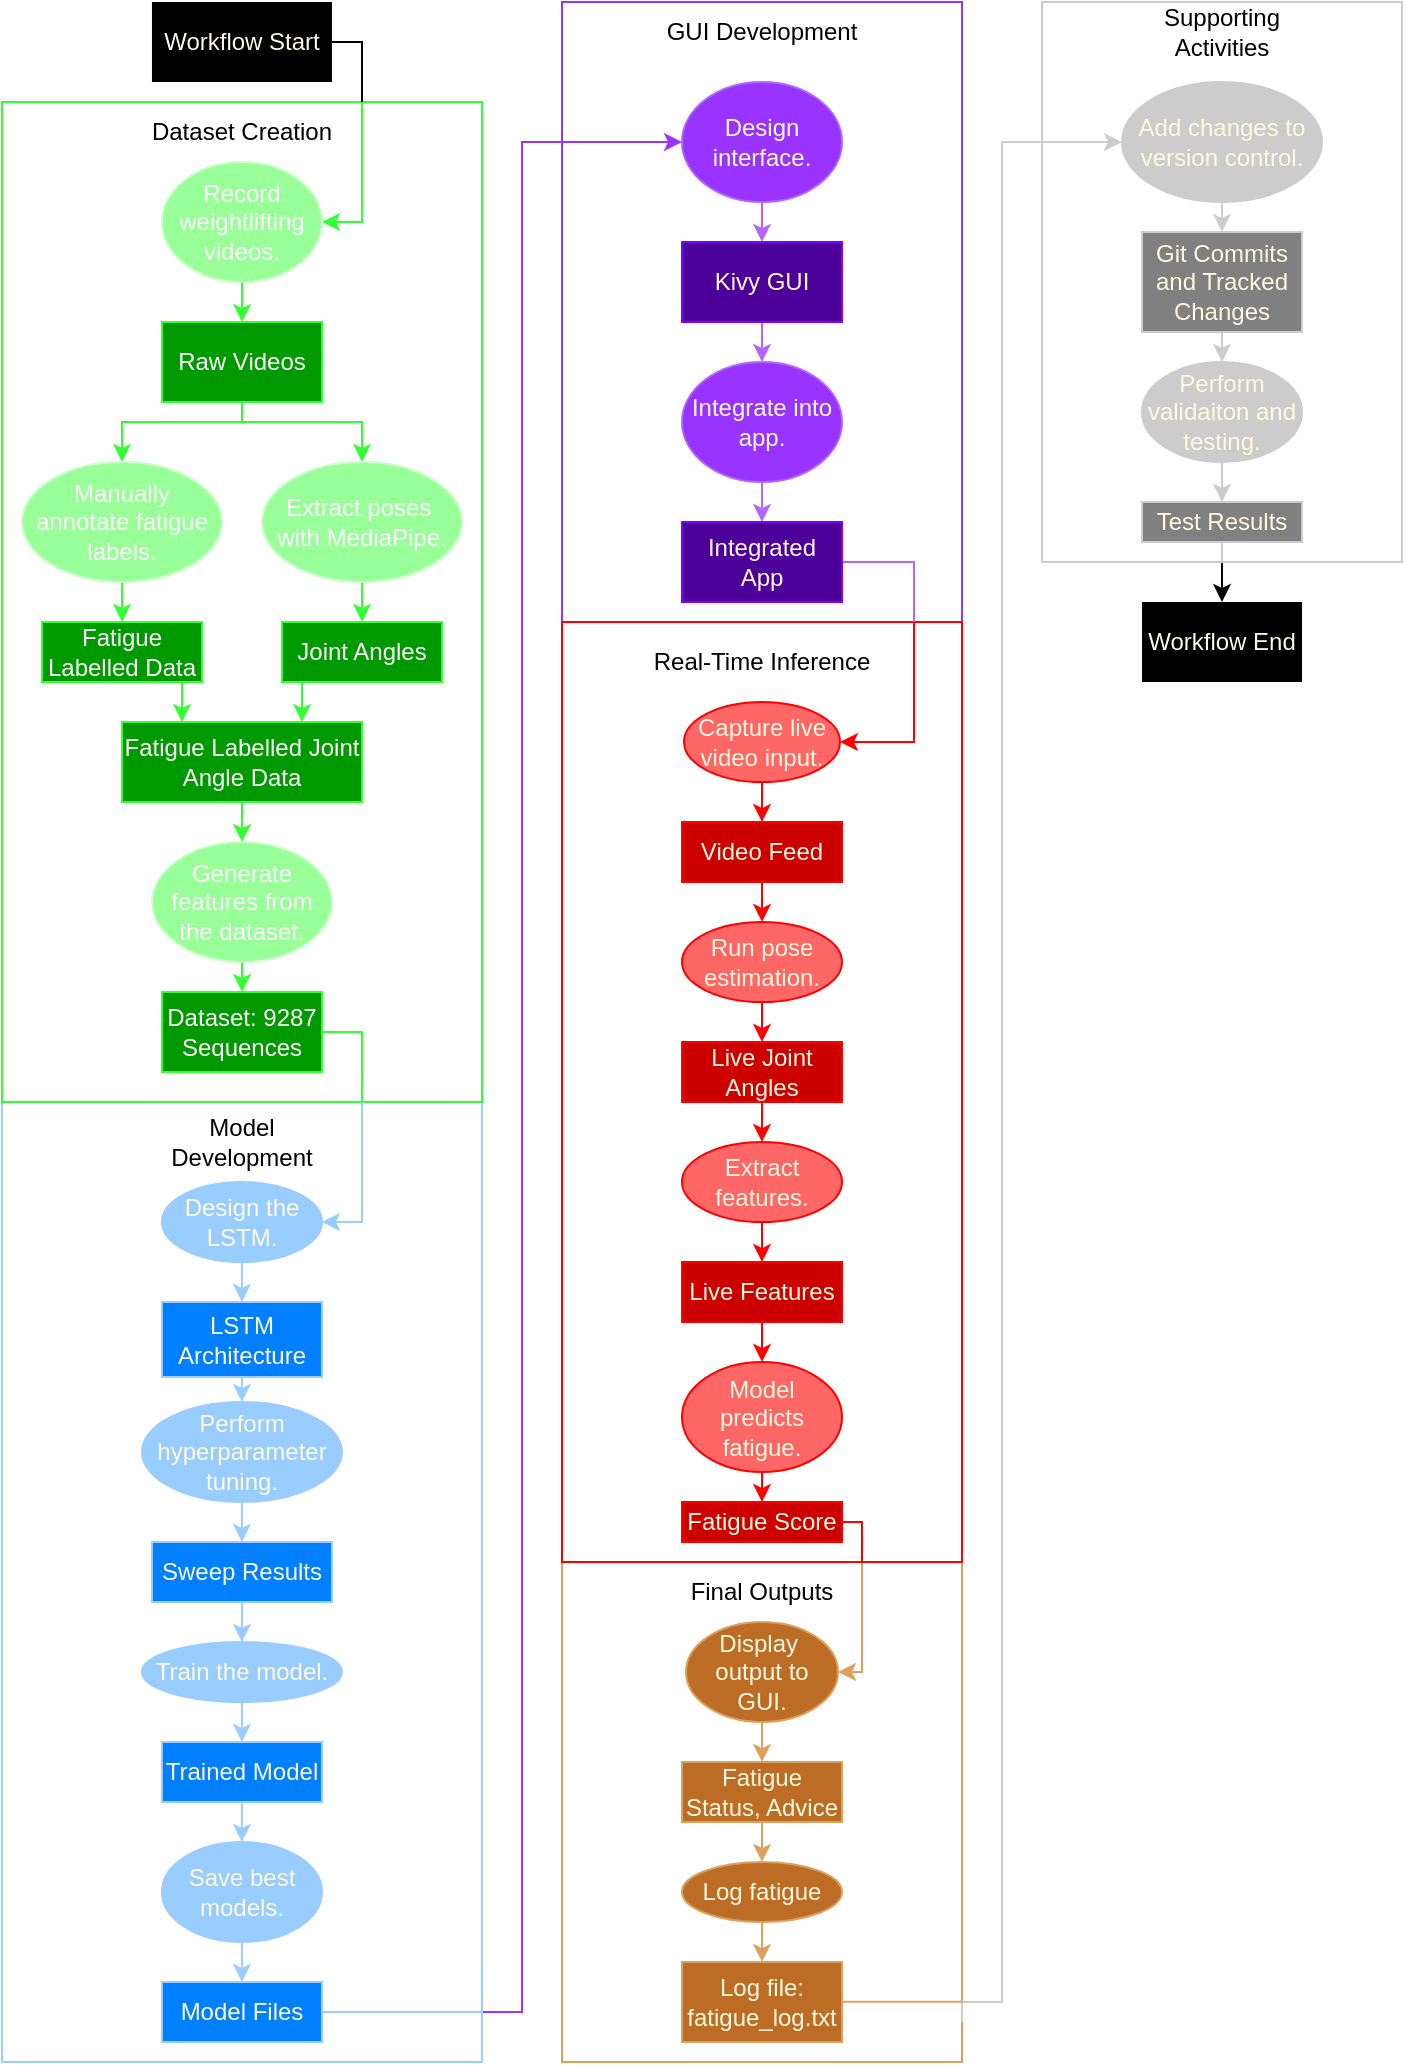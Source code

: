 <mxfile version="20.7.4" type="device"><diagram id="C5RBs43oDa-KdzZeNtuy" name="Page-1"><mxGraphModel dx="1318" dy="1180" grid="1" gridSize="10" guides="1" tooltips="1" connect="1" arrows="1" fold="1" page="1" pageScale="1" pageWidth="827" pageHeight="1169" background="light-dark(#FFFFFF,#FFFFFF)" math="0" shadow="0"><root><mxCell id="WIyWlLk6GJQsqaUBKTNV-0"/><mxCell id="WIyWlLk6GJQsqaUBKTNV-1" parent="WIyWlLk6GJQsqaUBKTNV-0"/><mxCell id="bre2zQfFHuCW60rsDIsT-33" value="" style="rounded=0;whiteSpace=wrap;html=1;fillColor=none;labelBackgroundColor=none;strokeColor=#99CCFF;fontColor=#FEFAE0;" parent="WIyWlLk6GJQsqaUBKTNV-1" vertex="1"><mxGeometry x="39.97" y="560" width="240" height="480" as="geometry"/></mxCell><mxCell id="bre2zQfFHuCW60rsDIsT-97" value="" style="rounded=0;whiteSpace=wrap;html=1;fillColor=none;labelBackgroundColor=none;strokeColor=#DDA15E;fontColor=#FEFAE0;" parent="WIyWlLk6GJQsqaUBKTNV-1" vertex="1"><mxGeometry x="320" y="790" width="200" height="250" as="geometry"/></mxCell><mxCell id="bre2zQfFHuCW60rsDIsT-29" value="" style="rounded=0;whiteSpace=wrap;html=1;labelBackgroundColor=none;fillColor=none;fontColor=#FEFAE0;strokeColor=#33FF33;" parent="WIyWlLk6GJQsqaUBKTNV-1" vertex="1"><mxGeometry x="40" y="60" width="240" height="500" as="geometry"/></mxCell><mxCell id="bre2zQfFHuCW60rsDIsT-136" style="edgeStyle=orthogonalEdgeStyle;rounded=0;orthogonalLoop=1;jettySize=auto;html=1;exitX=0.75;exitY=0;exitDx=0;exitDy=0;entryX=1;entryY=0.5;entryDx=0;entryDy=0;strokeColor=#33FF33;fontColor=default;fillColor=#BC6C25;labelBackgroundColor=none;" parent="WIyWlLk6GJQsqaUBKTNV-1" source="bre2zQfFHuCW60rsDIsT-29" target="bre2zQfFHuCW60rsDIsT-2" edge="1"><mxGeometry relative="1" as="geometry"><Array as="points"><mxPoint x="220" y="120"/></Array></mxGeometry></mxCell><mxCell id="bre2zQfFHuCW60rsDIsT-138" style="edgeStyle=orthogonalEdgeStyle;rounded=0;orthogonalLoop=1;jettySize=auto;html=1;exitX=0.5;exitY=1;exitDx=0;exitDy=0;entryX=0.5;entryY=0;entryDx=0;entryDy=0;strokeColor=#000000;fontColor=default;fillColor=#BC6C25;labelBackgroundColor=none;" parent="WIyWlLk6GJQsqaUBKTNV-1" source="bre2zQfFHuCW60rsDIsT-106" target="bre2zQfFHuCW60rsDIsT-109" edge="1"><mxGeometry relative="1" as="geometry"/></mxCell><mxCell id="bre2zQfFHuCW60rsDIsT-106" value="" style="rounded=0;whiteSpace=wrap;html=1;fillColor=none;labelBackgroundColor=none;strokeColor=#CCCCCC;fontColor=#FEFAE0;" parent="WIyWlLk6GJQsqaUBKTNV-1" vertex="1"><mxGeometry x="560" y="10" width="180" height="280" as="geometry"/></mxCell><mxCell id="bre2zQfFHuCW60rsDIsT-129" style="edgeStyle=orthogonalEdgeStyle;rounded=0;orthogonalLoop=1;jettySize=auto;html=1;exitX=0.75;exitY=0;exitDx=0;exitDy=0;entryX=1;entryY=0.5;entryDx=0;entryDy=0;strokeColor=#DDA15E;fontColor=default;fillColor=#BC6C25;labelBackgroundColor=none;" parent="WIyWlLk6GJQsqaUBKTNV-1" source="bre2zQfFHuCW60rsDIsT-97" target="bre2zQfFHuCW60rsDIsT-86" edge="1"><mxGeometry relative="1" as="geometry"><Array as="points"><mxPoint x="470" y="845"/></Array></mxGeometry></mxCell><mxCell id="bre2zQfFHuCW60rsDIsT-48" value="&lt;div&gt;&lt;br&gt;&lt;/div&gt;" style="rounded=0;whiteSpace=wrap;html=1;fillColor=none;labelBackgroundColor=none;strokeColor=#9933FF;fontColor=#FEFAE0;" parent="WIyWlLk6GJQsqaUBKTNV-1" vertex="1"><mxGeometry x="320" y="10" width="200" height="310" as="geometry"/></mxCell><mxCell id="bre2zQfFHuCW60rsDIsT-67" value="" style="rounded=0;whiteSpace=wrap;html=1;fillColor=none;labelBackgroundColor=none;strokeColor=#FF0000;fontColor=#FEFAE0;" parent="WIyWlLk6GJQsqaUBKTNV-1" vertex="1"><mxGeometry x="320" y="320" width="200" height="470" as="geometry"/></mxCell><mxCell id="bre2zQfFHuCW60rsDIsT-132" style="edgeStyle=orthogonalEdgeStyle;rounded=0;orthogonalLoop=1;jettySize=auto;html=1;entryX=0;entryY=0.5;entryDx=0;entryDy=0;strokeColor=#CCCCCC;fontColor=#CCCCCC;fillColor=#BC6C25;labelBackgroundColor=none;" parent="WIyWlLk6GJQsqaUBKTNV-1" target="bre2zQfFHuCW60rsDIsT-100" edge="1"><mxGeometry relative="1" as="geometry"><mxPoint x="520" y="1020" as="sourcePoint"/><Array as="points"><mxPoint x="520" y="1010"/><mxPoint x="540" y="1010"/><mxPoint x="540" y="80"/></Array></mxGeometry></mxCell><mxCell id="bre2zQfFHuCW60rsDIsT-112" style="edgeStyle=orthogonalEdgeStyle;rounded=0;orthogonalLoop=1;jettySize=auto;html=1;exitX=0.75;exitY=0;exitDx=0;exitDy=0;entryX=1;entryY=0.5;entryDx=0;entryDy=0;strokeColor=#99CCFF;fontColor=default;fillColor=#BC6C25;labelBackgroundColor=none;" parent="WIyWlLk6GJQsqaUBKTNV-1" source="bre2zQfFHuCW60rsDIsT-33" target="bre2zQfFHuCW60rsDIsT-20" edge="1"><mxGeometry relative="1" as="geometry"><Array as="points"><mxPoint x="219.97" y="620"/></Array></mxGeometry></mxCell><mxCell id="bre2zQfFHuCW60rsDIsT-119" style="edgeStyle=orthogonalEdgeStyle;rounded=0;orthogonalLoop=1;jettySize=auto;html=1;entryX=1;entryY=0.5;entryDx=0;entryDy=0;strokeColor=#FF0000;fontColor=default;fillColor=#BC6C25;labelBackgroundColor=none;" parent="WIyWlLk6GJQsqaUBKTNV-1" target="bre2zQfFHuCW60rsDIsT-69" edge="1"><mxGeometry relative="1" as="geometry"><mxPoint x="496" y="320" as="sourcePoint"/><Array as="points"><mxPoint x="496" y="340"/><mxPoint x="496" y="380"/></Array></mxGeometry></mxCell><mxCell id="bre2zQfFHuCW60rsDIsT-134" style="edgeStyle=orthogonalEdgeStyle;rounded=0;orthogonalLoop=1;jettySize=auto;html=1;exitX=1;exitY=0.5;exitDx=0;exitDy=0;entryX=0.75;entryY=0;entryDx=0;entryDy=0;strokeColor=#000000;fontColor=default;fillColor=#BC6C25;endArrow=none;startFill=0;labelBackgroundColor=none;" parent="WIyWlLk6GJQsqaUBKTNV-1" source="bre2zQfFHuCW60rsDIsT-0" target="bre2zQfFHuCW60rsDIsT-29" edge="1"><mxGeometry relative="1" as="geometry"/></mxCell><mxCell id="bre2zQfFHuCW60rsDIsT-0" value="&lt;font style=&quot;&quot;&gt;Workflow Start&lt;/font&gt;" style="rounded=0;whiteSpace=wrap;html=1;labelBackgroundColor=none;fillColor=#000000;strokeColor=none;fontColor=#FEFAE0;" parent="WIyWlLk6GJQsqaUBKTNV-1" vertex="1"><mxGeometry x="114.97" y="10" width="90" height="40" as="geometry"/></mxCell><mxCell id="bre2zQfFHuCW60rsDIsT-1" value="Dataset Creation" style="text;html=1;align=center;verticalAlign=middle;whiteSpace=wrap;rounded=0;labelBackgroundColor=none;fontColor=#000000;strokeColor=none;" parent="WIyWlLk6GJQsqaUBKTNV-1" vertex="1"><mxGeometry x="110" y="60" width="100" height="30" as="geometry"/></mxCell><mxCell id="bre2zQfFHuCW60rsDIsT-5" style="edgeStyle=orthogonalEdgeStyle;rounded=0;orthogonalLoop=1;jettySize=auto;html=1;exitX=0.5;exitY=1;exitDx=0;exitDy=0;entryX=0.5;entryY=0;entryDx=0;entryDy=0;labelBackgroundColor=none;strokeColor=#33FF33;fontColor=default;fillColor=#BC6C25;" parent="WIyWlLk6GJQsqaUBKTNV-1" source="bre2zQfFHuCW60rsDIsT-2" target="bre2zQfFHuCW60rsDIsT-4" edge="1"><mxGeometry relative="1" as="geometry"/></mxCell><mxCell id="bre2zQfFHuCW60rsDIsT-2" value="Record weightlifting videos." style="ellipse;whiteSpace=wrap;html=1;labelBackgroundColor=none;fillColor=#99FF99;strokeColor=#CCFFCC;fontColor=#000000;" parent="WIyWlLk6GJQsqaUBKTNV-1" vertex="1"><mxGeometry x="120" y="90" width="80" height="60" as="geometry"/></mxCell><mxCell id="bre2zQfFHuCW60rsDIsT-7" style="edgeStyle=orthogonalEdgeStyle;rounded=0;orthogonalLoop=1;jettySize=auto;html=1;exitX=0.5;exitY=1;exitDx=0;exitDy=0;entryX=0.5;entryY=0;entryDx=0;entryDy=0;labelBackgroundColor=none;strokeColor=#33FF33;fontColor=default;fillColor=#BC6C25;" parent="WIyWlLk6GJQsqaUBKTNV-1" source="bre2zQfFHuCW60rsDIsT-4" target="bre2zQfFHuCW60rsDIsT-6" edge="1"><mxGeometry relative="1" as="geometry"><Array as="points"><mxPoint x="160" y="220"/><mxPoint x="100" y="220"/></Array></mxGeometry></mxCell><mxCell id="bre2zQfFHuCW60rsDIsT-9" style="edgeStyle=orthogonalEdgeStyle;rounded=0;orthogonalLoop=1;jettySize=auto;html=1;exitX=0.5;exitY=1;exitDx=0;exitDy=0;entryX=0.5;entryY=0;entryDx=0;entryDy=0;labelBackgroundColor=none;strokeColor=#33FF33;fontColor=default;fillColor=#BC6C25;" parent="WIyWlLk6GJQsqaUBKTNV-1" source="bre2zQfFHuCW60rsDIsT-4" target="bre2zQfFHuCW60rsDIsT-8" edge="1"><mxGeometry relative="1" as="geometry"><Array as="points"><mxPoint x="160" y="220"/><mxPoint x="220" y="220"/></Array></mxGeometry></mxCell><mxCell id="bre2zQfFHuCW60rsDIsT-4" value="Raw Videos" style="rounded=0;whiteSpace=wrap;html=1;labelBackgroundColor=none;fillColor=#009900;strokeColor=#33FF33;fontColor=#000000;" parent="WIyWlLk6GJQsqaUBKTNV-1" vertex="1"><mxGeometry x="120" y="170" width="80" height="40" as="geometry"/></mxCell><mxCell id="bre2zQfFHuCW60rsDIsT-12" style="edgeStyle=orthogonalEdgeStyle;rounded=0;orthogonalLoop=1;jettySize=auto;html=1;exitX=0.5;exitY=1;exitDx=0;exitDy=0;entryX=0.5;entryY=0;entryDx=0;entryDy=0;labelBackgroundColor=none;strokeColor=#33FF33;fontColor=default;fillColor=#BC6C25;" parent="WIyWlLk6GJQsqaUBKTNV-1" source="bre2zQfFHuCW60rsDIsT-6" target="bre2zQfFHuCW60rsDIsT-11" edge="1"><mxGeometry relative="1" as="geometry"/></mxCell><mxCell id="bre2zQfFHuCW60rsDIsT-6" value="Manually annotate fatigue labels." style="ellipse;whiteSpace=wrap;html=1;labelBackgroundColor=none;fillColor=#99FF99;strokeColor=#CCFFCC;fontColor=#000000;" parent="WIyWlLk6GJQsqaUBKTNV-1" vertex="1"><mxGeometry x="50" y="240" width="100" height="60" as="geometry"/></mxCell><mxCell id="bre2zQfFHuCW60rsDIsT-13" style="edgeStyle=orthogonalEdgeStyle;rounded=0;orthogonalLoop=1;jettySize=auto;html=1;exitX=0.5;exitY=1;exitDx=0;exitDy=0;entryX=0.5;entryY=0;entryDx=0;entryDy=0;labelBackgroundColor=none;strokeColor=#33FF33;fontColor=default;fillColor=#BC6C25;" parent="WIyWlLk6GJQsqaUBKTNV-1" source="bre2zQfFHuCW60rsDIsT-8" target="bre2zQfFHuCW60rsDIsT-10" edge="1"><mxGeometry relative="1" as="geometry"/></mxCell><mxCell id="bre2zQfFHuCW60rsDIsT-8" value="Extract poses&amp;nbsp;&lt;div&gt;with MediaPipe.&lt;/div&gt;" style="ellipse;whiteSpace=wrap;html=1;labelBackgroundColor=none;fillColor=#99FF99;strokeColor=#CCFFCC;fontColor=#000000;" parent="WIyWlLk6GJQsqaUBKTNV-1" vertex="1"><mxGeometry x="170" y="240" width="100" height="60" as="geometry"/></mxCell><mxCell id="bre2zQfFHuCW60rsDIsT-22" style="edgeStyle=orthogonalEdgeStyle;rounded=0;orthogonalLoop=1;jettySize=auto;html=1;exitX=0.5;exitY=1;exitDx=0;exitDy=0;entryX=0.75;entryY=0;entryDx=0;entryDy=0;labelBackgroundColor=none;strokeColor=#33FF33;fontColor=default;fillColor=#BC6C25;" parent="WIyWlLk6GJQsqaUBKTNV-1" source="bre2zQfFHuCW60rsDIsT-10" target="bre2zQfFHuCW60rsDIsT-15" edge="1"><mxGeometry relative="1" as="geometry"/></mxCell><mxCell id="bre2zQfFHuCW60rsDIsT-10" value="Joint Angles" style="rounded=0;whiteSpace=wrap;html=1;labelBackgroundColor=none;fillColor=#009900;strokeColor=#33FF33;fontColor=#000000;" parent="WIyWlLk6GJQsqaUBKTNV-1" vertex="1"><mxGeometry x="180" y="320" width="80" height="30" as="geometry"/></mxCell><mxCell id="bre2zQfFHuCW60rsDIsT-23" style="edgeStyle=orthogonalEdgeStyle;rounded=0;orthogonalLoop=1;jettySize=auto;html=1;exitX=0.75;exitY=1;exitDx=0;exitDy=0;entryX=0.25;entryY=0;entryDx=0;entryDy=0;labelBackgroundColor=none;strokeColor=#33FF33;fontColor=default;fillColor=#BC6C25;" parent="WIyWlLk6GJQsqaUBKTNV-1" source="bre2zQfFHuCW60rsDIsT-11" target="bre2zQfFHuCW60rsDIsT-15" edge="1"><mxGeometry relative="1" as="geometry"/></mxCell><mxCell id="bre2zQfFHuCW60rsDIsT-11" value="Fatigue Labelled Data" style="rounded=0;whiteSpace=wrap;html=1;labelBackgroundColor=none;fillColor=#009900;strokeColor=#33FF33;fontColor=#000000;" parent="WIyWlLk6GJQsqaUBKTNV-1" vertex="1"><mxGeometry x="60" y="320" width="80" height="30" as="geometry"/></mxCell><mxCell id="bre2zQfFHuCW60rsDIsT-26" style="edgeStyle=orthogonalEdgeStyle;rounded=0;orthogonalLoop=1;jettySize=auto;html=1;exitX=0.5;exitY=1;exitDx=0;exitDy=0;entryX=0.5;entryY=0;entryDx=0;entryDy=0;labelBackgroundColor=none;strokeColor=#33FF33;fontColor=default;fillColor=#BC6C25;" parent="WIyWlLk6GJQsqaUBKTNV-1" source="bre2zQfFHuCW60rsDIsT-14" target="bre2zQfFHuCW60rsDIsT-21" edge="1"><mxGeometry relative="1" as="geometry"/></mxCell><mxCell id="bre2zQfFHuCW60rsDIsT-14" value="Generate features from the dataset." style="ellipse;whiteSpace=wrap;html=1;labelBackgroundColor=none;fillColor=#99FF99;strokeColor=#CCFFCC;fontColor=#FFFFFF;" parent="WIyWlLk6GJQsqaUBKTNV-1" vertex="1"><mxGeometry x="115" y="430" width="90" height="60" as="geometry"/></mxCell><mxCell id="bre2zQfFHuCW60rsDIsT-25" style="edgeStyle=orthogonalEdgeStyle;rounded=0;orthogonalLoop=1;jettySize=auto;html=1;exitX=0.5;exitY=1;exitDx=0;exitDy=0;entryX=0.5;entryY=0;entryDx=0;entryDy=0;labelBackgroundColor=none;strokeColor=#33FF33;fontColor=default;fillColor=#BC6C25;" parent="WIyWlLk6GJQsqaUBKTNV-1" source="bre2zQfFHuCW60rsDIsT-15" target="bre2zQfFHuCW60rsDIsT-14" edge="1"><mxGeometry relative="1" as="geometry"/></mxCell><mxCell id="bre2zQfFHuCW60rsDIsT-15" value="Fatigue Labelled Joint Angle Data" style="rounded=0;whiteSpace=wrap;html=1;labelBackgroundColor=none;fillColor=#009900;strokeColor=#33FF33;fontColor=#000000;" parent="WIyWlLk6GJQsqaUBKTNV-1" vertex="1"><mxGeometry x="100" y="370" width="120" height="40" as="geometry"/></mxCell><mxCell id="bre2zQfFHuCW60rsDIsT-35" style="edgeStyle=orthogonalEdgeStyle;rounded=0;orthogonalLoop=1;jettySize=auto;html=1;exitX=0.5;exitY=1;exitDx=0;exitDy=0;entryX=0.5;entryY=0;entryDx=0;entryDy=0;labelBackgroundColor=none;strokeColor=#99CCFF;fontColor=default;" parent="WIyWlLk6GJQsqaUBKTNV-1" source="bre2zQfFHuCW60rsDIsT-20" target="bre2zQfFHuCW60rsDIsT-34" edge="1"><mxGeometry relative="1" as="geometry"/></mxCell><mxCell id="bre2zQfFHuCW60rsDIsT-20" value="Design the LSTM." style="ellipse;whiteSpace=wrap;html=1;labelBackgroundColor=none;fillColor=#99CCFF;strokeColor=#99CCFF;fontColor=#FEFAE0;" parent="WIyWlLk6GJQsqaUBKTNV-1" vertex="1"><mxGeometry x="119.97" y="600" width="80" height="40" as="geometry"/></mxCell><mxCell id="bre2zQfFHuCW60rsDIsT-111" style="edgeStyle=orthogonalEdgeStyle;rounded=0;orthogonalLoop=1;jettySize=auto;html=1;exitX=1;exitY=0.5;exitDx=0;exitDy=0;strokeColor=#33FF33;fontColor=default;fillColor=#BC6C25;endArrow=none;startFill=0;entryX=0.75;entryY=0;entryDx=0;entryDy=0;labelBackgroundColor=none;" parent="WIyWlLk6GJQsqaUBKTNV-1" source="bre2zQfFHuCW60rsDIsT-21" target="bre2zQfFHuCW60rsDIsT-33" edge="1"><mxGeometry relative="1" as="geometry"><mxPoint x="220" y="580" as="targetPoint"/></mxGeometry></mxCell><mxCell id="bre2zQfFHuCW60rsDIsT-21" value="Dataset: 9287 Sequences" style="rounded=0;whiteSpace=wrap;html=1;labelBackgroundColor=none;fillColor=#009900;strokeColor=#33FF33;fontColor=#FFFFFF;" parent="WIyWlLk6GJQsqaUBKTNV-1" vertex="1"><mxGeometry x="120" y="505" width="80" height="40" as="geometry"/></mxCell><mxCell id="bre2zQfFHuCW60rsDIsT-31" value="Model Development" style="text;html=1;align=center;verticalAlign=middle;whiteSpace=wrap;rounded=0;labelBackgroundColor=none;fontColor=#000000;strokeColor=none;" parent="WIyWlLk6GJQsqaUBKTNV-1" vertex="1"><mxGeometry x="129.97" y="565" width="60" height="30" as="geometry"/></mxCell><mxCell id="bre2zQfFHuCW60rsDIsT-37" style="edgeStyle=orthogonalEdgeStyle;rounded=0;orthogonalLoop=1;jettySize=auto;html=1;exitX=0.5;exitY=1;exitDx=0;exitDy=0;entryX=0.5;entryY=0;entryDx=0;entryDy=0;labelBackgroundColor=none;strokeColor=#99CCFF;fontColor=default;" parent="WIyWlLk6GJQsqaUBKTNV-1" source="bre2zQfFHuCW60rsDIsT-34" target="bre2zQfFHuCW60rsDIsT-36" edge="1"><mxGeometry relative="1" as="geometry"/></mxCell><mxCell id="bre2zQfFHuCW60rsDIsT-34" value="LSTM Architecture" style="rounded=0;whiteSpace=wrap;html=1;labelBackgroundColor=none;fillColor=#007FFF;strokeColor=#99CCFF;fontColor=#FEFAE0;" parent="WIyWlLk6GJQsqaUBKTNV-1" vertex="1"><mxGeometry x="119.97" y="660" width="80" height="37.5" as="geometry"/></mxCell><mxCell id="bre2zQfFHuCW60rsDIsT-39" style="edgeStyle=orthogonalEdgeStyle;rounded=0;orthogonalLoop=1;jettySize=auto;html=1;exitX=0.5;exitY=1;exitDx=0;exitDy=0;entryX=0.5;entryY=0;entryDx=0;entryDy=0;labelBackgroundColor=none;strokeColor=#99CCFF;fontColor=default;" parent="WIyWlLk6GJQsqaUBKTNV-1" source="bre2zQfFHuCW60rsDIsT-36" target="bre2zQfFHuCW60rsDIsT-38" edge="1"><mxGeometry relative="1" as="geometry"/></mxCell><mxCell id="bre2zQfFHuCW60rsDIsT-36" value="Perform hyperparameter tuning." style="ellipse;whiteSpace=wrap;html=1;labelBackgroundColor=none;fillColor=#99CCFF;strokeColor=#99CCFF;fontColor=#FEFAE0;" parent="WIyWlLk6GJQsqaUBKTNV-1" vertex="1"><mxGeometry x="109.97" y="710" width="100" height="50" as="geometry"/></mxCell><mxCell id="bre2zQfFHuCW60rsDIsT-41" style="edgeStyle=orthogonalEdgeStyle;rounded=0;orthogonalLoop=1;jettySize=auto;html=1;exitX=0.5;exitY=1;exitDx=0;exitDy=0;labelBackgroundColor=none;strokeColor=#99CCFF;fontColor=default;" parent="WIyWlLk6GJQsqaUBKTNV-1" source="bre2zQfFHuCW60rsDIsT-38" target="bre2zQfFHuCW60rsDIsT-40" edge="1"><mxGeometry relative="1" as="geometry"/></mxCell><mxCell id="bre2zQfFHuCW60rsDIsT-38" value="Sweep Results" style="rounded=0;whiteSpace=wrap;html=1;labelBackgroundColor=none;fillColor=#007FFF;strokeColor=#99CCFF;fontColor=#FEFAE0;" parent="WIyWlLk6GJQsqaUBKTNV-1" vertex="1"><mxGeometry x="114.97" y="780" width="90" height="30" as="geometry"/></mxCell><mxCell id="bre2zQfFHuCW60rsDIsT-43" style="edgeStyle=orthogonalEdgeStyle;rounded=0;orthogonalLoop=1;jettySize=auto;html=1;exitX=0.5;exitY=1;exitDx=0;exitDy=0;entryX=0.5;entryY=0;entryDx=0;entryDy=0;labelBackgroundColor=none;strokeColor=#99CCFF;fontColor=default;" parent="WIyWlLk6GJQsqaUBKTNV-1" source="bre2zQfFHuCW60rsDIsT-40" target="bre2zQfFHuCW60rsDIsT-42" edge="1"><mxGeometry relative="1" as="geometry"/></mxCell><mxCell id="bre2zQfFHuCW60rsDIsT-40" value="Train the model." style="ellipse;whiteSpace=wrap;html=1;labelBackgroundColor=none;fillColor=#99CCFF;strokeColor=#99CCFF;fontColor=#FEFAE0;" parent="WIyWlLk6GJQsqaUBKTNV-1" vertex="1"><mxGeometry x="109.97" y="830" width="100" height="30" as="geometry"/></mxCell><mxCell id="bre2zQfFHuCW60rsDIsT-45" style="edgeStyle=orthogonalEdgeStyle;rounded=0;orthogonalLoop=1;jettySize=auto;html=1;exitX=0.5;exitY=1;exitDx=0;exitDy=0;entryX=0.5;entryY=0;entryDx=0;entryDy=0;labelBackgroundColor=none;strokeColor=#99CCFF;fontColor=default;" parent="WIyWlLk6GJQsqaUBKTNV-1" source="bre2zQfFHuCW60rsDIsT-42" target="bre2zQfFHuCW60rsDIsT-44" edge="1"><mxGeometry relative="1" as="geometry"/></mxCell><mxCell id="bre2zQfFHuCW60rsDIsT-42" value="Trained Model" style="rounded=0;whiteSpace=wrap;html=1;labelBackgroundColor=none;fillColor=#007FFF;strokeColor=#99CCFF;fontColor=#FEFAE0;" parent="WIyWlLk6GJQsqaUBKTNV-1" vertex="1"><mxGeometry x="119.97" y="880" width="80" height="30" as="geometry"/></mxCell><mxCell id="bre2zQfFHuCW60rsDIsT-66" style="edgeStyle=orthogonalEdgeStyle;rounded=0;orthogonalLoop=1;jettySize=auto;html=1;entryX=0;entryY=0.5;entryDx=0;entryDy=0;strokeColor=#9933FF;fontColor=default;fillColor=#BC6C25;labelBackgroundColor=none;exitX=1;exitY=0.948;exitDx=0;exitDy=0;exitPerimeter=0;" parent="WIyWlLk6GJQsqaUBKTNV-1" source="bre2zQfFHuCW60rsDIsT-33" target="bre2zQfFHuCW60rsDIsT-49" edge="1"><mxGeometry relative="1" as="geometry"><mxPoint x="280" y="1020" as="sourcePoint"/><mxPoint x="372.0" y="74.8" as="targetPoint"/><Array as="points"><mxPoint x="300" y="1015"/><mxPoint x="300" y="80"/></Array></mxGeometry></mxCell><mxCell id="bre2zQfFHuCW60rsDIsT-117" style="edgeStyle=orthogonalEdgeStyle;rounded=0;orthogonalLoop=1;jettySize=auto;html=1;exitX=1;exitY=0.5;exitDx=0;exitDy=0;strokeColor=#99CCFF;fontColor=default;fillColor=#BC6C25;endArrow=none;startFill=0;labelBackgroundColor=none;" parent="WIyWlLk6GJQsqaUBKTNV-1" source="bre2zQfFHuCW60rsDIsT-140" edge="1"><mxGeometry relative="1" as="geometry"><mxPoint x="279.97" y="995" as="targetPoint"/><Array as="points"><mxPoint x="280" y="1015"/></Array></mxGeometry></mxCell><mxCell id="bre2zQfFHuCW60rsDIsT-141" style="edgeStyle=orthogonalEdgeStyle;rounded=0;orthogonalLoop=1;jettySize=auto;html=1;exitX=0.5;exitY=1;exitDx=0;exitDy=0;entryX=0.5;entryY=0;entryDx=0;entryDy=0;strokeColor=#99CCFF;fontColor=default;fillColor=#BC6C25;labelBackgroundColor=none;" parent="WIyWlLk6GJQsqaUBKTNV-1" source="bre2zQfFHuCW60rsDIsT-44" target="bre2zQfFHuCW60rsDIsT-140" edge="1"><mxGeometry relative="1" as="geometry"/></mxCell><mxCell id="bre2zQfFHuCW60rsDIsT-44" value="Save best models." style="ellipse;whiteSpace=wrap;html=1;labelBackgroundColor=none;fillColor=#99CCFF;strokeColor=#99CCFF;fontColor=#FEFAE0;" parent="WIyWlLk6GJQsqaUBKTNV-1" vertex="1"><mxGeometry x="119.97" y="930" width="80" height="50" as="geometry"/></mxCell><mxCell id="bre2zQfFHuCW60rsDIsT-51" style="edgeStyle=orthogonalEdgeStyle;rounded=0;orthogonalLoop=1;jettySize=auto;html=1;exitX=0.5;exitY=1;exitDx=0;exitDy=0;entryX=0.5;entryY=0;entryDx=0;entryDy=0;strokeColor=#B266FF;fontColor=default;fillColor=#BC6C25;labelBackgroundColor=none;" parent="WIyWlLk6GJQsqaUBKTNV-1" source="bre2zQfFHuCW60rsDIsT-49" target="bre2zQfFHuCW60rsDIsT-50" edge="1"><mxGeometry relative="1" as="geometry"/></mxCell><mxCell id="bre2zQfFHuCW60rsDIsT-49" value="Design interface." style="ellipse;whiteSpace=wrap;html=1;labelBackgroundColor=none;fillColor=#9933FF;strokeColor=#B266FF;fontColor=#FEFAE0;" parent="WIyWlLk6GJQsqaUBKTNV-1" vertex="1"><mxGeometry x="380" y="50" width="80" height="60" as="geometry"/></mxCell><mxCell id="bre2zQfFHuCW60rsDIsT-54" style="edgeStyle=orthogonalEdgeStyle;rounded=0;orthogonalLoop=1;jettySize=auto;html=1;exitX=0.5;exitY=1;exitDx=0;exitDy=0;entryX=0.5;entryY=0;entryDx=0;entryDy=0;strokeColor=#B266FF;fontColor=default;fillColor=#BC6C25;labelBackgroundColor=none;" parent="WIyWlLk6GJQsqaUBKTNV-1" source="bre2zQfFHuCW60rsDIsT-50" target="bre2zQfFHuCW60rsDIsT-52" edge="1"><mxGeometry relative="1" as="geometry"/></mxCell><mxCell id="bre2zQfFHuCW60rsDIsT-50" value="Kivy GUI" style="rounded=0;whiteSpace=wrap;html=1;labelBackgroundColor=none;fillColor=#4C0099;strokeColor=#7F00FF;fontColor=#FEFAE0;" parent="WIyWlLk6GJQsqaUBKTNV-1" vertex="1"><mxGeometry x="380" y="130" width="80" height="40" as="geometry"/></mxCell><mxCell id="bre2zQfFHuCW60rsDIsT-55" style="edgeStyle=orthogonalEdgeStyle;rounded=0;orthogonalLoop=1;jettySize=auto;html=1;exitX=0.5;exitY=1;exitDx=0;exitDy=0;entryX=0.5;entryY=0;entryDx=0;entryDy=0;strokeColor=#B266FF;fontColor=default;fillColor=#BC6C25;labelBackgroundColor=none;" parent="WIyWlLk6GJQsqaUBKTNV-1" source="bre2zQfFHuCW60rsDIsT-52" target="bre2zQfFHuCW60rsDIsT-53" edge="1"><mxGeometry relative="1" as="geometry"/></mxCell><mxCell id="bre2zQfFHuCW60rsDIsT-52" value="Integrate into app." style="ellipse;whiteSpace=wrap;html=1;labelBackgroundColor=none;fillColor=#9933FF;strokeColor=#B266FF;fontColor=#FEFAE0;" parent="WIyWlLk6GJQsqaUBKTNV-1" vertex="1"><mxGeometry x="380" y="190" width="80" height="60" as="geometry"/></mxCell><mxCell id="bre2zQfFHuCW60rsDIsT-118" style="edgeStyle=orthogonalEdgeStyle;rounded=0;orthogonalLoop=1;jettySize=auto;html=1;exitX=1;exitY=0.5;exitDx=0;exitDy=0;strokeColor=#B266FF;fontColor=default;fillColor=#BC6C25;endArrow=none;startFill=0;entryX=0.883;entryY=1;entryDx=0;entryDy=0;entryPerimeter=0;labelBackgroundColor=none;" parent="WIyWlLk6GJQsqaUBKTNV-1" source="bre2zQfFHuCW60rsDIsT-53" target="bre2zQfFHuCW60rsDIsT-48" edge="1"><mxGeometry relative="1" as="geometry"><mxPoint x="496" y="280" as="targetPoint"/><Array as="points"><mxPoint x="496" y="290"/><mxPoint x="496" y="320"/></Array></mxGeometry></mxCell><mxCell id="bre2zQfFHuCW60rsDIsT-53" value="Integrated App" style="rounded=0;whiteSpace=wrap;html=1;labelBackgroundColor=none;fillColor=#4C0099;strokeColor=#7F00FF;fontColor=#FEFAE0;" parent="WIyWlLk6GJQsqaUBKTNV-1" vertex="1"><mxGeometry x="380" y="270" width="80" height="40" as="geometry"/></mxCell><mxCell id="bre2zQfFHuCW60rsDIsT-68" style="edgeStyle=orthogonalEdgeStyle;rounded=0;orthogonalLoop=1;jettySize=auto;html=1;exitX=0.5;exitY=1;exitDx=0;exitDy=0;entryX=0.5;entryY=0;entryDx=0;entryDy=0;strokeColor=#FF0000;fontColor=default;fillColor=#BC6C25;labelBackgroundColor=none;" parent="WIyWlLk6GJQsqaUBKTNV-1" source="bre2zQfFHuCW60rsDIsT-69" target="bre2zQfFHuCW60rsDIsT-71" edge="1"><mxGeometry relative="1" as="geometry"/></mxCell><mxCell id="bre2zQfFHuCW60rsDIsT-69" value="Capture live video input." style="ellipse;whiteSpace=wrap;html=1;labelBackgroundColor=none;fillColor=#FF6666;strokeColor=#FF0000;fontColor=#FEFAE0;" parent="WIyWlLk6GJQsqaUBKTNV-1" vertex="1"><mxGeometry x="381" y="360" width="78" height="40" as="geometry"/></mxCell><mxCell id="bre2zQfFHuCW60rsDIsT-70" style="edgeStyle=orthogonalEdgeStyle;rounded=0;orthogonalLoop=1;jettySize=auto;html=1;exitX=0.5;exitY=1;exitDx=0;exitDy=0;entryX=0.5;entryY=0;entryDx=0;entryDy=0;strokeColor=#FF0000;fontColor=default;fillColor=#BC6C25;labelBackgroundColor=none;" parent="WIyWlLk6GJQsqaUBKTNV-1" source="bre2zQfFHuCW60rsDIsT-71" target="bre2zQfFHuCW60rsDIsT-73" edge="1"><mxGeometry relative="1" as="geometry"/></mxCell><mxCell id="bre2zQfFHuCW60rsDIsT-71" value="Video Feed" style="rounded=0;whiteSpace=wrap;html=1;labelBackgroundColor=none;fillColor=#CC0000;strokeColor=#FF0000;fontColor=#FEFAE0;" parent="WIyWlLk6GJQsqaUBKTNV-1" vertex="1"><mxGeometry x="380" y="420" width="80" height="30" as="geometry"/></mxCell><mxCell id="bre2zQfFHuCW60rsDIsT-72" style="edgeStyle=orthogonalEdgeStyle;rounded=0;orthogonalLoop=1;jettySize=auto;html=1;exitX=0.5;exitY=1;exitDx=0;exitDy=0;entryX=0.5;entryY=0;entryDx=0;entryDy=0;strokeColor=#FF0000;fontColor=default;fillColor=#BC6C25;labelBackgroundColor=none;" parent="WIyWlLk6GJQsqaUBKTNV-1" source="bre2zQfFHuCW60rsDIsT-73" target="bre2zQfFHuCW60rsDIsT-74" edge="1"><mxGeometry relative="1" as="geometry"/></mxCell><mxCell id="bre2zQfFHuCW60rsDIsT-73" value="Run pose estimation." style="ellipse;whiteSpace=wrap;html=1;labelBackgroundColor=none;fillColor=#FF6666;strokeColor=#FF0000;fontColor=#FEFAE0;" parent="WIyWlLk6GJQsqaUBKTNV-1" vertex="1"><mxGeometry x="380" y="470" width="80" height="40" as="geometry"/></mxCell><mxCell id="bre2zQfFHuCW60rsDIsT-96" style="edgeStyle=orthogonalEdgeStyle;rounded=0;orthogonalLoop=1;jettySize=auto;html=1;exitX=0.5;exitY=1;exitDx=0;exitDy=0;entryX=0.5;entryY=0;entryDx=0;entryDy=0;strokeColor=#FF0000;fontColor=default;fillColor=#BC6C25;labelBackgroundColor=none;" parent="WIyWlLk6GJQsqaUBKTNV-1" source="bre2zQfFHuCW60rsDIsT-74" target="bre2zQfFHuCW60rsDIsT-77" edge="1"><mxGeometry relative="1" as="geometry"/></mxCell><mxCell id="bre2zQfFHuCW60rsDIsT-74" value="Live Joint Angles" style="rounded=0;whiteSpace=wrap;html=1;labelBackgroundColor=none;fillColor=#CC0000;strokeColor=#FF0000;fontColor=#FEFAE0;" parent="WIyWlLk6GJQsqaUBKTNV-1" vertex="1"><mxGeometry x="380" y="530" width="80" height="30" as="geometry"/></mxCell><mxCell id="bre2zQfFHuCW60rsDIsT-76" style="edgeStyle=orthogonalEdgeStyle;rounded=0;orthogonalLoop=1;jettySize=auto;html=1;exitX=0.5;exitY=1;exitDx=0;exitDy=0;entryX=0.5;entryY=0;entryDx=0;entryDy=0;strokeColor=#FF0000;fontColor=default;fillColor=#BC6C25;labelBackgroundColor=none;" parent="WIyWlLk6GJQsqaUBKTNV-1" source="bre2zQfFHuCW60rsDIsT-77" target="bre2zQfFHuCW60rsDIsT-78" edge="1"><mxGeometry relative="1" as="geometry"/></mxCell><mxCell id="bre2zQfFHuCW60rsDIsT-77" value="Extract features." style="ellipse;whiteSpace=wrap;html=1;labelBackgroundColor=none;fillColor=#FF6666;strokeColor=#FF0000;fontColor=#FEFAE0;" parent="WIyWlLk6GJQsqaUBKTNV-1" vertex="1"><mxGeometry x="380" y="580" width="80" height="40" as="geometry"/></mxCell><mxCell id="bre2zQfFHuCW60rsDIsT-83" style="edgeStyle=orthogonalEdgeStyle;rounded=0;orthogonalLoop=1;jettySize=auto;html=1;exitX=0.5;exitY=1;exitDx=0;exitDy=0;entryX=0.5;entryY=0;entryDx=0;entryDy=0;strokeColor=#FF0000;fontColor=default;fillColor=#BC6C25;labelBackgroundColor=none;" parent="WIyWlLk6GJQsqaUBKTNV-1" source="bre2zQfFHuCW60rsDIsT-78" target="bre2zQfFHuCW60rsDIsT-81" edge="1"><mxGeometry relative="1" as="geometry"/></mxCell><mxCell id="bre2zQfFHuCW60rsDIsT-78" value="Live Features" style="rounded=0;whiteSpace=wrap;html=1;labelBackgroundColor=none;fillColor=#CC0000;strokeColor=#FF0000;fontColor=#FEFAE0;" parent="WIyWlLk6GJQsqaUBKTNV-1" vertex="1"><mxGeometry x="380" y="640" width="80" height="30" as="geometry"/></mxCell><mxCell id="bre2zQfFHuCW60rsDIsT-80" style="edgeStyle=orthogonalEdgeStyle;rounded=0;orthogonalLoop=1;jettySize=auto;html=1;exitX=0.5;exitY=1;exitDx=0;exitDy=0;entryX=0.5;entryY=0;entryDx=0;entryDy=0;strokeColor=#FF0000;fontColor=default;fillColor=#BC6C25;labelBackgroundColor=none;" parent="WIyWlLk6GJQsqaUBKTNV-1" source="bre2zQfFHuCW60rsDIsT-81" target="bre2zQfFHuCW60rsDIsT-82" edge="1"><mxGeometry relative="1" as="geometry"/></mxCell><mxCell id="bre2zQfFHuCW60rsDIsT-81" value="Model predicts fatigue." style="ellipse;whiteSpace=wrap;html=1;labelBackgroundColor=none;fillColor=#FF6666;strokeColor=#FF0000;fontColor=#FEFAE0;" parent="WIyWlLk6GJQsqaUBKTNV-1" vertex="1"><mxGeometry x="380" y="690" width="80" height="55" as="geometry"/></mxCell><mxCell id="bre2zQfFHuCW60rsDIsT-127" style="edgeStyle=orthogonalEdgeStyle;rounded=0;orthogonalLoop=1;jettySize=auto;html=1;exitX=1;exitY=0.5;exitDx=0;exitDy=0;entryX=0.75;entryY=1;entryDx=0;entryDy=0;strokeColor=#FF0000;fontColor=default;fillColor=#BC6C25;endArrow=none;startFill=0;labelBackgroundColor=none;" parent="WIyWlLk6GJQsqaUBKTNV-1" source="bre2zQfFHuCW60rsDIsT-82" target="bre2zQfFHuCW60rsDIsT-67" edge="1"><mxGeometry relative="1" as="geometry"/></mxCell><mxCell id="bre2zQfFHuCW60rsDIsT-82" value="Fatigue Score" style="rounded=0;whiteSpace=wrap;html=1;labelBackgroundColor=none;fillColor=#CC0000;strokeColor=#FF0000;fontColor=#FEFAE0;" parent="WIyWlLk6GJQsqaUBKTNV-1" vertex="1"><mxGeometry x="380" y="760" width="80" height="20" as="geometry"/></mxCell><mxCell id="bre2zQfFHuCW60rsDIsT-98" style="edgeStyle=orthogonalEdgeStyle;rounded=0;orthogonalLoop=1;jettySize=auto;html=1;exitX=0.5;exitY=1;exitDx=0;exitDy=0;entryX=0.5;entryY=0;entryDx=0;entryDy=0;strokeColor=#DDA15E;fontColor=default;fillColor=#BC6C25;labelBackgroundColor=none;" parent="WIyWlLk6GJQsqaUBKTNV-1" source="bre2zQfFHuCW60rsDIsT-86" target="bre2zQfFHuCW60rsDIsT-88" edge="1"><mxGeometry relative="1" as="geometry"/></mxCell><mxCell id="bre2zQfFHuCW60rsDIsT-86" value="Display&amp;nbsp;&lt;div&gt;output to GUI.&lt;/div&gt;" style="ellipse;whiteSpace=wrap;html=1;labelBackgroundColor=none;fillColor=#BC6C25;strokeColor=#DDA15E;fontColor=#FEFAE0;" parent="WIyWlLk6GJQsqaUBKTNV-1" vertex="1"><mxGeometry x="382" y="820" width="76" height="50" as="geometry"/></mxCell><mxCell id="bre2zQfFHuCW60rsDIsT-87" style="edgeStyle=orthogonalEdgeStyle;rounded=0;orthogonalLoop=1;jettySize=auto;html=1;exitX=0.5;exitY=1;exitDx=0;exitDy=0;entryX=0.5;entryY=0;entryDx=0;entryDy=0;strokeColor=#DDA15E;fontColor=default;fillColor=#BC6C25;labelBackgroundColor=none;" parent="WIyWlLk6GJQsqaUBKTNV-1" source="bre2zQfFHuCW60rsDIsT-88" target="bre2zQfFHuCW60rsDIsT-90" edge="1"><mxGeometry relative="1" as="geometry"/></mxCell><mxCell id="bre2zQfFHuCW60rsDIsT-88" value="Fatigue Status, Advice" style="rounded=0;whiteSpace=wrap;html=1;labelBackgroundColor=none;fillColor=#BC6C25;strokeColor=#DDA15E;fontColor=#FEFAE0;" parent="WIyWlLk6GJQsqaUBKTNV-1" vertex="1"><mxGeometry x="380" y="890" width="80" height="30" as="geometry"/></mxCell><mxCell id="bre2zQfFHuCW60rsDIsT-89" style="edgeStyle=orthogonalEdgeStyle;rounded=0;orthogonalLoop=1;jettySize=auto;html=1;exitX=0.5;exitY=1;exitDx=0;exitDy=0;entryX=0.5;entryY=0;entryDx=0;entryDy=0;strokeColor=#DDA15E;fontColor=default;fillColor=#BC6C25;labelBackgroundColor=none;" parent="WIyWlLk6GJQsqaUBKTNV-1" source="bre2zQfFHuCW60rsDIsT-90" target="bre2zQfFHuCW60rsDIsT-91" edge="1"><mxGeometry relative="1" as="geometry"/></mxCell><mxCell id="bre2zQfFHuCW60rsDIsT-90" value="Log fatigue" style="ellipse;whiteSpace=wrap;html=1;labelBackgroundColor=none;fillColor=#BC6C25;strokeColor=#DDA15E;fontColor=#FEFAE0;" parent="WIyWlLk6GJQsqaUBKTNV-1" vertex="1"><mxGeometry x="380" y="940" width="80" height="30" as="geometry"/></mxCell><mxCell id="bre2zQfFHuCW60rsDIsT-131" style="edgeStyle=orthogonalEdgeStyle;rounded=0;orthogonalLoop=1;jettySize=auto;html=1;exitX=1;exitY=0.5;exitDx=0;exitDy=0;strokeColor=#DDA15E;fontColor=default;fillColor=#BC6C25;endArrow=none;startFill=0;labelBackgroundColor=none;" parent="WIyWlLk6GJQsqaUBKTNV-1" edge="1"><mxGeometry relative="1" as="geometry"><mxPoint x="460" y="1009.86" as="sourcePoint"/><mxPoint x="520" y="1009.86" as="targetPoint"/><Array as="points"><mxPoint x="520" y="1009.86"/></Array></mxGeometry></mxCell><mxCell id="bre2zQfFHuCW60rsDIsT-91" value="Log file: fatigue_log.txt" style="rounded=0;whiteSpace=wrap;html=1;labelBackgroundColor=none;fillColor=#BC6C25;strokeColor=#DDA15E;fontColor=#FEFAE0;" parent="WIyWlLk6GJQsqaUBKTNV-1" vertex="1"><mxGeometry x="380" y="990" width="80" height="40" as="geometry"/></mxCell><mxCell id="bre2zQfFHuCW60rsDIsT-99" style="edgeStyle=orthogonalEdgeStyle;rounded=0;orthogonalLoop=1;jettySize=auto;html=1;exitX=0.5;exitY=1;exitDx=0;exitDy=0;entryX=0.5;entryY=0;entryDx=0;entryDy=0;strokeColor=#CCCCCC;fontColor=default;fillColor=#BC6C25;labelBackgroundColor=none;" parent="WIyWlLk6GJQsqaUBKTNV-1" source="bre2zQfFHuCW60rsDIsT-100" target="bre2zQfFHuCW60rsDIsT-102" edge="1"><mxGeometry relative="1" as="geometry"/></mxCell><mxCell id="bre2zQfFHuCW60rsDIsT-100" value="Add changes to version control." style="ellipse;whiteSpace=wrap;html=1;labelBackgroundColor=none;fillColor=#CCCCCC;strokeColor=#CCCCCC;fontColor=#FEFAE0;" parent="WIyWlLk6GJQsqaUBKTNV-1" vertex="1"><mxGeometry x="600" y="50" width="100" height="60" as="geometry"/></mxCell><mxCell id="bre2zQfFHuCW60rsDIsT-101" style="edgeStyle=orthogonalEdgeStyle;rounded=0;orthogonalLoop=1;jettySize=auto;html=1;exitX=0.5;exitY=1;exitDx=0;exitDy=0;entryX=0.5;entryY=0;entryDx=0;entryDy=0;strokeColor=#CCCCCC;fontColor=default;fillColor=#BC6C25;labelBackgroundColor=none;" parent="WIyWlLk6GJQsqaUBKTNV-1" source="bre2zQfFHuCW60rsDIsT-102" target="bre2zQfFHuCW60rsDIsT-104" edge="1"><mxGeometry relative="1" as="geometry"/></mxCell><mxCell id="bre2zQfFHuCW60rsDIsT-102" value="Git Commits and Tracked Changes" style="rounded=0;whiteSpace=wrap;html=1;labelBackgroundColor=none;fillColor=#808080;strokeColor=#CCCCCC;fontColor=#FEFAE0;" parent="WIyWlLk6GJQsqaUBKTNV-1" vertex="1"><mxGeometry x="610" y="125" width="80" height="50" as="geometry"/></mxCell><mxCell id="bre2zQfFHuCW60rsDIsT-103" style="edgeStyle=orthogonalEdgeStyle;rounded=0;orthogonalLoop=1;jettySize=auto;html=1;exitX=0.5;exitY=1;exitDx=0;exitDy=0;entryX=0.5;entryY=0;entryDx=0;entryDy=0;strokeColor=#CCCCCC;fontColor=default;fillColor=#BC6C25;labelBackgroundColor=none;" parent="WIyWlLk6GJQsqaUBKTNV-1" source="bre2zQfFHuCW60rsDIsT-104" target="bre2zQfFHuCW60rsDIsT-105" edge="1"><mxGeometry relative="1" as="geometry"/></mxCell><mxCell id="bre2zQfFHuCW60rsDIsT-104" value="Perform validaiton and testing." style="ellipse;whiteSpace=wrap;html=1;labelBackgroundColor=none;fillColor=#CCCCCC;strokeColor=#CCCCCC;fontColor=#FEFAE0;" parent="WIyWlLk6GJQsqaUBKTNV-1" vertex="1"><mxGeometry x="610" y="190" width="80" height="50" as="geometry"/></mxCell><mxCell id="bre2zQfFHuCW60rsDIsT-137" style="edgeStyle=orthogonalEdgeStyle;rounded=0;orthogonalLoop=1;jettySize=auto;html=1;exitX=0.5;exitY=1;exitDx=0;exitDy=0;entryX=0.5;entryY=1;entryDx=0;entryDy=0;strokeColor=#CCCCCC;fontColor=default;fillColor=#BC6C25;endArrow=none;startFill=0;labelBackgroundColor=none;" parent="WIyWlLk6GJQsqaUBKTNV-1" source="bre2zQfFHuCW60rsDIsT-105" target="bre2zQfFHuCW60rsDIsT-106" edge="1"><mxGeometry relative="1" as="geometry"/></mxCell><mxCell id="bre2zQfFHuCW60rsDIsT-105" value="Test Results" style="rounded=0;whiteSpace=wrap;html=1;labelBackgroundColor=none;fillColor=#808080;strokeColor=#CCCCCC;fontColor=#FEFAE0;" parent="WIyWlLk6GJQsqaUBKTNV-1" vertex="1"><mxGeometry x="610" y="260" width="80" height="20" as="geometry"/></mxCell><mxCell id="bre2zQfFHuCW60rsDIsT-109" value="&lt;font style=&quot;&quot;&gt;Workflow End&lt;/font&gt;" style="rounded=0;whiteSpace=wrap;html=1;labelBackgroundColor=none;fillColor=#000000;strokeColor=none;fontColor=#FEFAE0;" parent="WIyWlLk6GJQsqaUBKTNV-1" vertex="1"><mxGeometry x="610" y="310" width="80" height="40" as="geometry"/></mxCell><mxCell id="bre2zQfFHuCW60rsDIsT-124" value="GUI Development" style="text;html=1;align=center;verticalAlign=middle;whiteSpace=wrap;rounded=0;labelBackgroundColor=none;fontColor=#000000;strokeColor=none;" parent="WIyWlLk6GJQsqaUBKTNV-1" vertex="1"><mxGeometry x="370" y="15" width="100" height="20" as="geometry"/></mxCell><mxCell id="bre2zQfFHuCW60rsDIsT-125" value="Real-Time Inference" style="text;html=1;align=center;verticalAlign=middle;whiteSpace=wrap;rounded=0;labelBackgroundColor=none;fontColor=#000000;strokeColor=none;" parent="WIyWlLk6GJQsqaUBKTNV-1" vertex="1"><mxGeometry x="362" y="330" width="116" height="20" as="geometry"/></mxCell><mxCell id="bre2zQfFHuCW60rsDIsT-126" value="Final Outputs" style="text;html=1;align=center;verticalAlign=middle;whiteSpace=wrap;rounded=0;labelBackgroundColor=none;fontColor=#000000;strokeColor=none;" parent="WIyWlLk6GJQsqaUBKTNV-1" vertex="1"><mxGeometry x="380" y="790" width="80" height="30" as="geometry"/></mxCell><mxCell id="bre2zQfFHuCW60rsDIsT-133" value="Supporting Activities" style="text;html=1;align=center;verticalAlign=middle;whiteSpace=wrap;rounded=0;labelBackgroundColor=none;fontColor=#000000;strokeColor=none;" parent="WIyWlLk6GJQsqaUBKTNV-1" vertex="1"><mxGeometry x="600" y="10" width="100" height="30" as="geometry"/></mxCell><mxCell id="bre2zQfFHuCW60rsDIsT-140" value="Model Files" style="rounded=0;whiteSpace=wrap;html=1;labelBackgroundColor=none;fillColor=#007FFF;strokeColor=#99CCFF;fontColor=#FEFAE0;" parent="WIyWlLk6GJQsqaUBKTNV-1" vertex="1"><mxGeometry x="119.97" y="1000" width="80" height="30" as="geometry"/></mxCell><mxCell id="CbJ0kmNLcBQ9XpsZv2dm-0" value="Raw Videos" style="rounded=0;whiteSpace=wrap;html=1;labelBackgroundColor=none;fillColor=#009900;strokeColor=#33FF33;fontColor=#FFFFFF;" vertex="1" parent="WIyWlLk6GJQsqaUBKTNV-1"><mxGeometry x="120" y="170" width="80" height="40" as="geometry"/></mxCell><mxCell id="CbJ0kmNLcBQ9XpsZv2dm-1" value="Fatigue Labelled Data" style="rounded=0;whiteSpace=wrap;html=1;labelBackgroundColor=none;fillColor=#009900;strokeColor=#33FF33;fontColor=#FFFFFF;" vertex="1" parent="WIyWlLk6GJQsqaUBKTNV-1"><mxGeometry x="60" y="320" width="80" height="30" as="geometry"/></mxCell><mxCell id="CbJ0kmNLcBQ9XpsZv2dm-2" value="Extract poses&amp;nbsp;&lt;div&gt;with MediaPipe.&lt;/div&gt;" style="ellipse;whiteSpace=wrap;html=1;labelBackgroundColor=none;fillColor=#99FF99;strokeColor=#CCFFCC;fontColor=#FFFFFF;" vertex="1" parent="WIyWlLk6GJQsqaUBKTNV-1"><mxGeometry x="170" y="240" width="100" height="60" as="geometry"/></mxCell><mxCell id="CbJ0kmNLcBQ9XpsZv2dm-3" value="Manually annotate fatigue labels." style="ellipse;whiteSpace=wrap;html=1;labelBackgroundColor=none;fillColor=#99FF99;strokeColor=#CCFFCC;fontColor=#FFFFFF;" vertex="1" parent="WIyWlLk6GJQsqaUBKTNV-1"><mxGeometry x="50" y="240" width="100" height="60" as="geometry"/></mxCell><mxCell id="CbJ0kmNLcBQ9XpsZv2dm-4" value="Record weightlifting videos." style="ellipse;whiteSpace=wrap;html=1;labelBackgroundColor=none;fillColor=#99FF99;strokeColor=#CCFFCC;fontColor=#FFFFFF;" vertex="1" parent="WIyWlLk6GJQsqaUBKTNV-1"><mxGeometry x="120" y="90" width="80" height="60" as="geometry"/></mxCell><mxCell id="CbJ0kmNLcBQ9XpsZv2dm-5" value="Joint Angles" style="rounded=0;whiteSpace=wrap;html=1;labelBackgroundColor=none;fillColor=#009900;strokeColor=#33FF33;fontColor=#FFFFFF;" vertex="1" parent="WIyWlLk6GJQsqaUBKTNV-1"><mxGeometry x="180" y="320" width="80" height="30" as="geometry"/></mxCell><mxCell id="CbJ0kmNLcBQ9XpsZv2dm-6" value="Fatigue Labelled Joint Angle Data" style="rounded=0;whiteSpace=wrap;html=1;labelBackgroundColor=none;fillColor=#009900;strokeColor=#33FF33;fontColor=#FFFFFF;" vertex="1" parent="WIyWlLk6GJQsqaUBKTNV-1"><mxGeometry x="100" y="370" width="120" height="40" as="geometry"/></mxCell></root></mxGraphModel></diagram></mxfile>